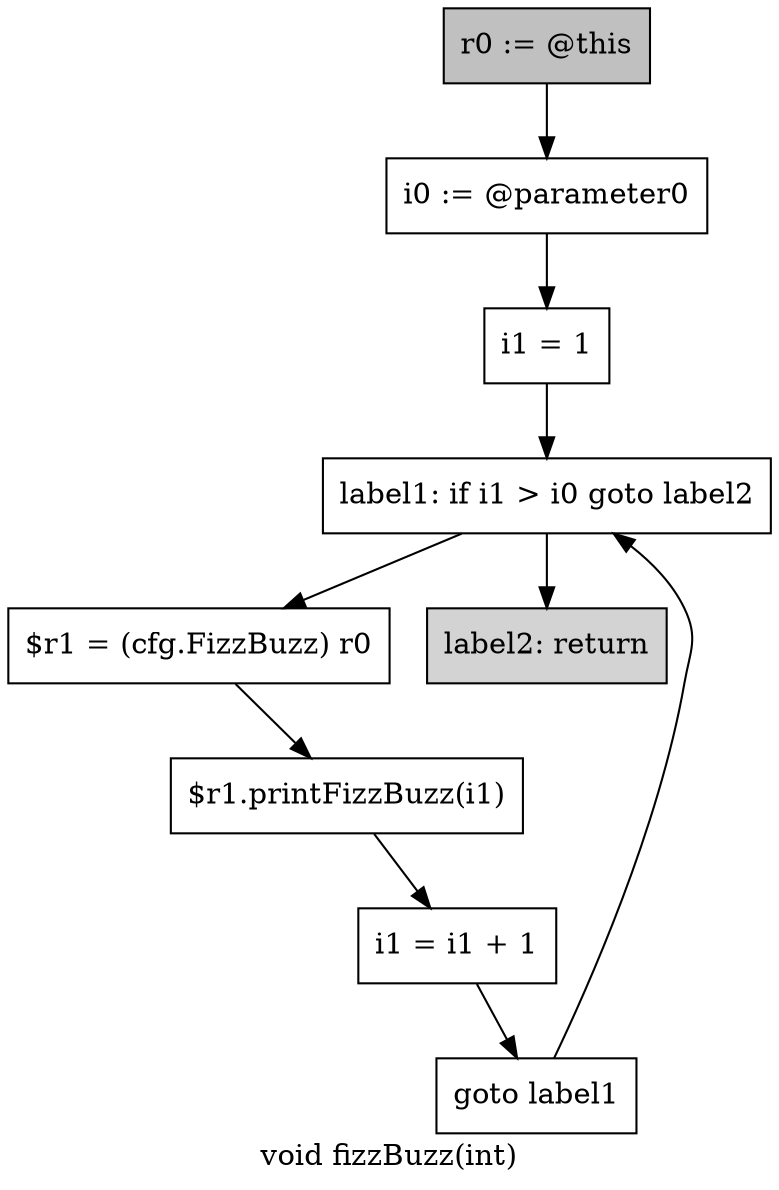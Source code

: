 digraph "void fizzBuzz(int)" {
    label="void fizzBuzz(int)";
    node [shape=box];
    "0" [style=filled,fillcolor=gray,label="r0 := @this",];
    "1" [label="i0 := @parameter0",];
    "0"->"1";
    "2" [label="i1 = 1",];
    "1"->"2";
    "3" [label="label1: if i1 > i0 goto label2",];
    "2"->"3";
    "4" [label="$r1 = (cfg.FizzBuzz) r0",];
    "3"->"4";
    "8" [style=filled,fillcolor=lightgray,label="label2: return",];
    "3"->"8";
    "5" [label="$r1.printFizzBuzz(i1)",];
    "4"->"5";
    "6" [label="i1 = i1 + 1",];
    "5"->"6";
    "7" [label="goto label1",];
    "6"->"7";
    "7"->"3";
}
